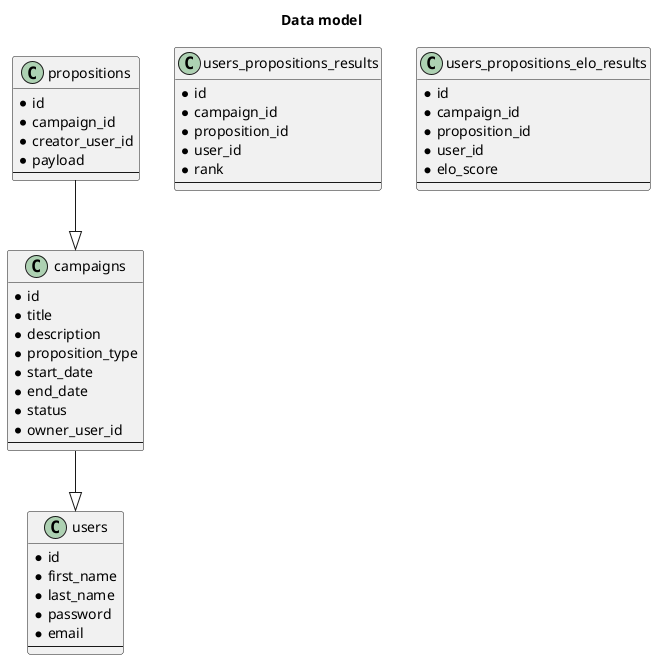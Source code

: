 @startuml

title Data model

class "users" {
  * id
  * first_name
  * last_name
  * password
  * email
  --
}

class "campaigns" {
  * id
  * title
  * description
  * proposition_type
  * start_date
  * end_date
  * status
  * owner_user_id
  --
}

class "propositions" {
  * id
  * campaign_id
  * creator_user_id
  * payload
  --
}

class "users_propositions_results" {
  * id
  * campaign_id
  * proposition_id
  * user_id
  * rank
  --
}

class "users_propositions_elo_results" {
  * id
  * campaign_id
  * proposition_id
  * user_id
  * elo_score
  --
}



campaigns --|> users
propositions --|> campaigns

@enduml
